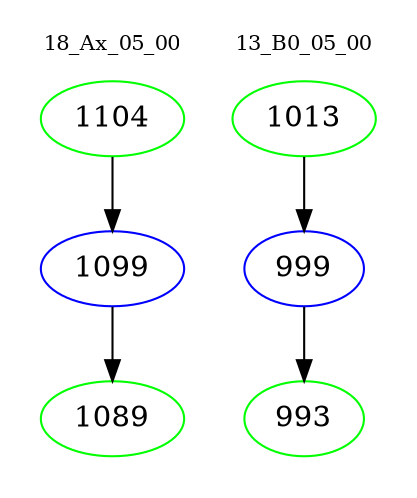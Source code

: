 digraph{
subgraph cluster_0 {
color = white
label = "18_Ax_05_00";
fontsize=10;
T0_1104 [label="1104", color="green"]
T0_1104 -> T0_1099 [color="black"]
T0_1099 [label="1099", color="blue"]
T0_1099 -> T0_1089 [color="black"]
T0_1089 [label="1089", color="green"]
}
subgraph cluster_1 {
color = white
label = "13_B0_05_00";
fontsize=10;
T1_1013 [label="1013", color="green"]
T1_1013 -> T1_999 [color="black"]
T1_999 [label="999", color="blue"]
T1_999 -> T1_993 [color="black"]
T1_993 [label="993", color="green"]
}
}
